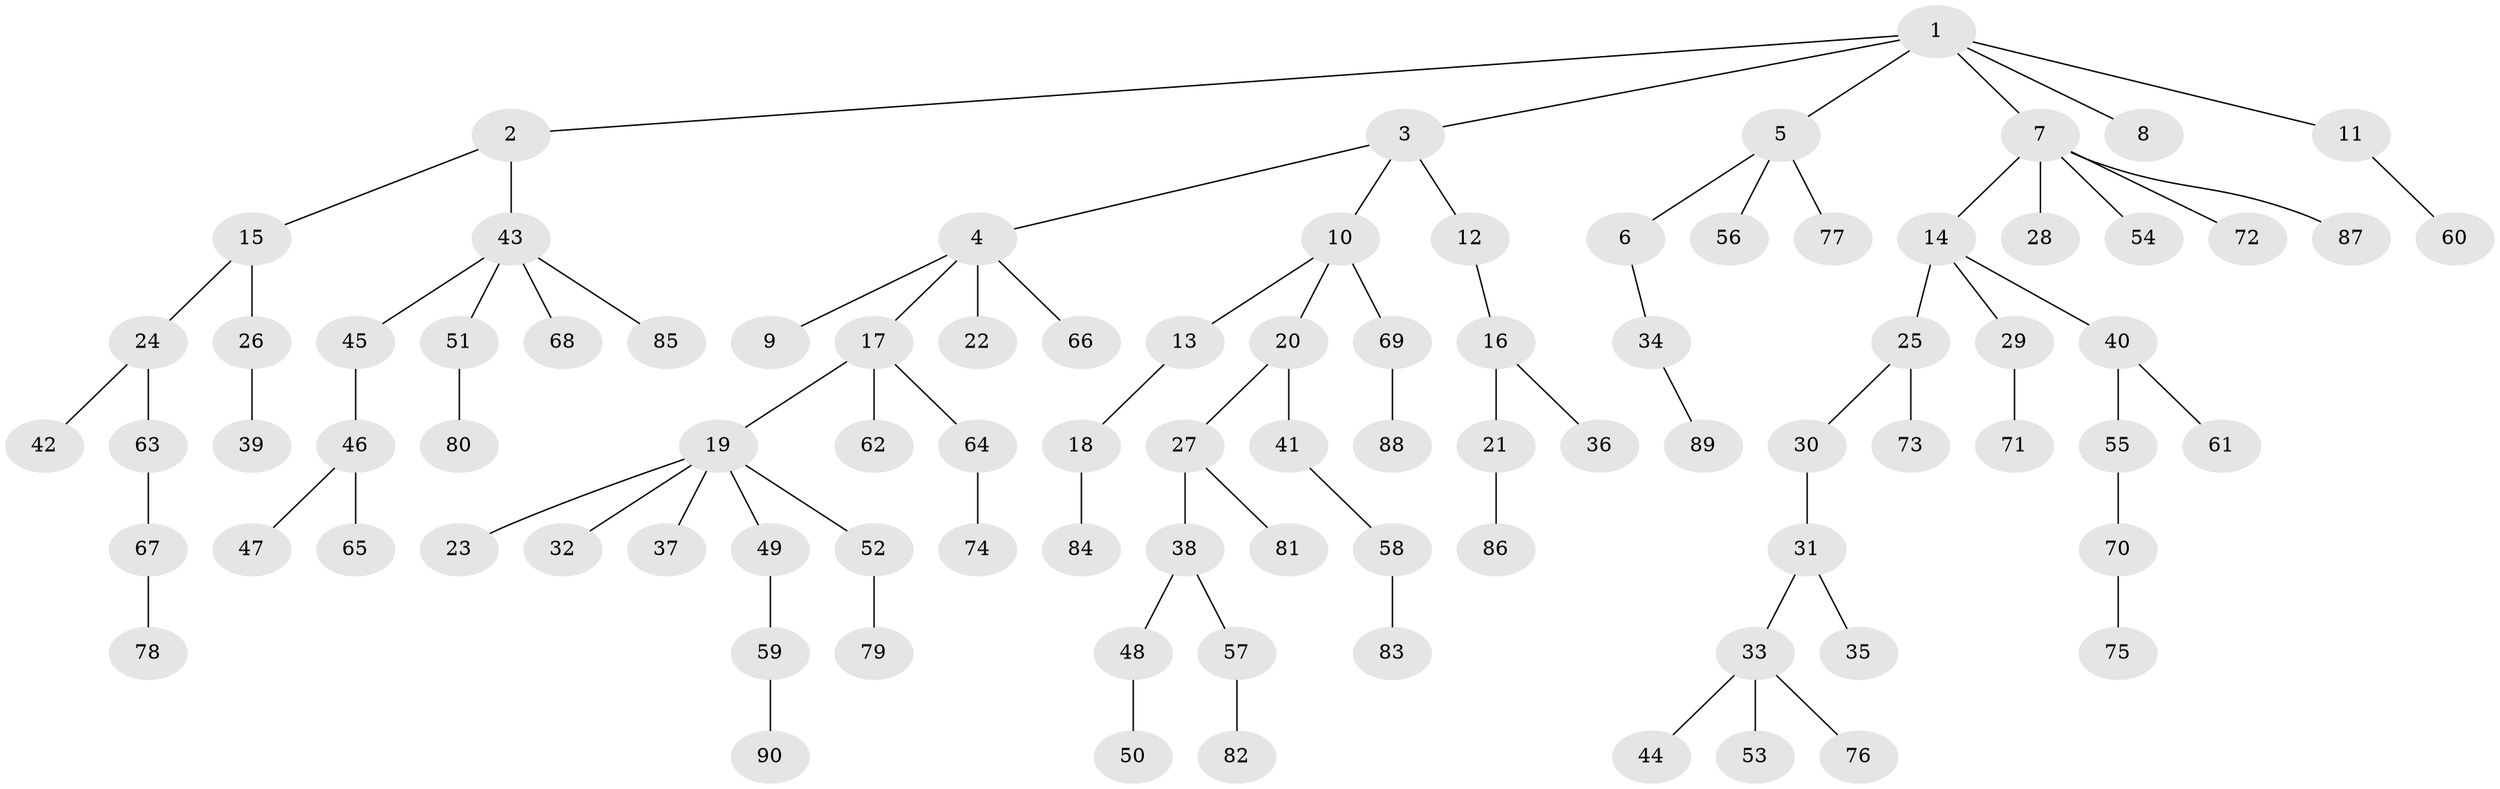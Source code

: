 // Generated by graph-tools (version 1.1) at 2025/36/03/09/25 02:36:34]
// undirected, 90 vertices, 89 edges
graph export_dot {
graph [start="1"]
  node [color=gray90,style=filled];
  1;
  2;
  3;
  4;
  5;
  6;
  7;
  8;
  9;
  10;
  11;
  12;
  13;
  14;
  15;
  16;
  17;
  18;
  19;
  20;
  21;
  22;
  23;
  24;
  25;
  26;
  27;
  28;
  29;
  30;
  31;
  32;
  33;
  34;
  35;
  36;
  37;
  38;
  39;
  40;
  41;
  42;
  43;
  44;
  45;
  46;
  47;
  48;
  49;
  50;
  51;
  52;
  53;
  54;
  55;
  56;
  57;
  58;
  59;
  60;
  61;
  62;
  63;
  64;
  65;
  66;
  67;
  68;
  69;
  70;
  71;
  72;
  73;
  74;
  75;
  76;
  77;
  78;
  79;
  80;
  81;
  82;
  83;
  84;
  85;
  86;
  87;
  88;
  89;
  90;
  1 -- 2;
  1 -- 3;
  1 -- 5;
  1 -- 7;
  1 -- 8;
  1 -- 11;
  2 -- 15;
  2 -- 43;
  3 -- 4;
  3 -- 10;
  3 -- 12;
  4 -- 9;
  4 -- 17;
  4 -- 22;
  4 -- 66;
  5 -- 6;
  5 -- 56;
  5 -- 77;
  6 -- 34;
  7 -- 14;
  7 -- 28;
  7 -- 54;
  7 -- 72;
  7 -- 87;
  10 -- 13;
  10 -- 20;
  10 -- 69;
  11 -- 60;
  12 -- 16;
  13 -- 18;
  14 -- 25;
  14 -- 29;
  14 -- 40;
  15 -- 24;
  15 -- 26;
  16 -- 21;
  16 -- 36;
  17 -- 19;
  17 -- 62;
  17 -- 64;
  18 -- 84;
  19 -- 23;
  19 -- 32;
  19 -- 37;
  19 -- 49;
  19 -- 52;
  20 -- 27;
  20 -- 41;
  21 -- 86;
  24 -- 42;
  24 -- 63;
  25 -- 30;
  25 -- 73;
  26 -- 39;
  27 -- 38;
  27 -- 81;
  29 -- 71;
  30 -- 31;
  31 -- 33;
  31 -- 35;
  33 -- 44;
  33 -- 53;
  33 -- 76;
  34 -- 89;
  38 -- 48;
  38 -- 57;
  40 -- 55;
  40 -- 61;
  41 -- 58;
  43 -- 45;
  43 -- 51;
  43 -- 68;
  43 -- 85;
  45 -- 46;
  46 -- 47;
  46 -- 65;
  48 -- 50;
  49 -- 59;
  51 -- 80;
  52 -- 79;
  55 -- 70;
  57 -- 82;
  58 -- 83;
  59 -- 90;
  63 -- 67;
  64 -- 74;
  67 -- 78;
  69 -- 88;
  70 -- 75;
}
